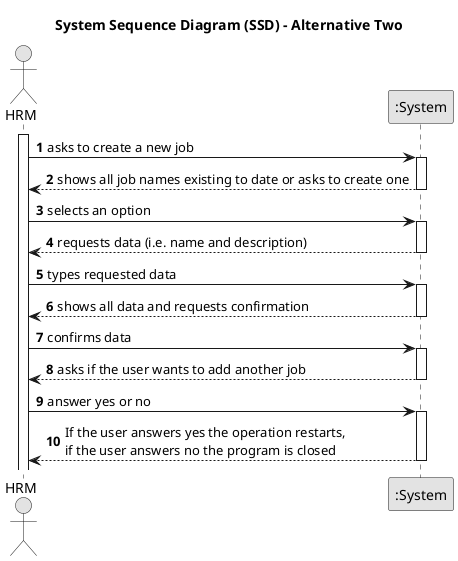@startuml
skinparam monochrome true
skinparam packageStyle rectangle
skinparam shadowing false

title System Sequence Diagram (SSD) - Alternative Two

autonumber

actor "HRM" as HRM
participant ":System" as System

activate HRM

    HRM -> System : asks to create a new job
    activate System

        System --> HRM : shows all job names existing to date or asks to create one
    deactivate System

    HRM -> System : selects an option
    activate System

        System --> HRM : requests data (i.e. name and description)
    deactivate System

    HRM -> System : types requested data
    activate System

        System --> HRM : shows all data and requests confirmation
    deactivate System

    HRM -> System : confirms data
    activate System

        System --> HRM : asks if the user wants to add another job
    deactivate System


    HRM -> System : answer yes or no
    activate System

            System --> HRM : If the user answers yes the operation restarts,\nif the user answers no the program is closed
        deactivate System
@enduml